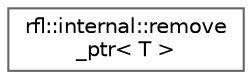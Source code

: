 digraph "类继承关系图"
{
 // LATEX_PDF_SIZE
  bgcolor="transparent";
  edge [fontname=Helvetica,fontsize=10,labelfontname=Helvetica,labelfontsize=10];
  node [fontname=Helvetica,fontsize=10,shape=box,height=0.2,width=0.4];
  rankdir="LR";
  Node0 [id="Node000000",label="rfl::internal::remove\l_ptr\< T \>",height=0.2,width=0.4,color="grey40", fillcolor="white", style="filled",URL="$structrfl_1_1internal_1_1remove__ptr.html",tooltip=" "];
}

